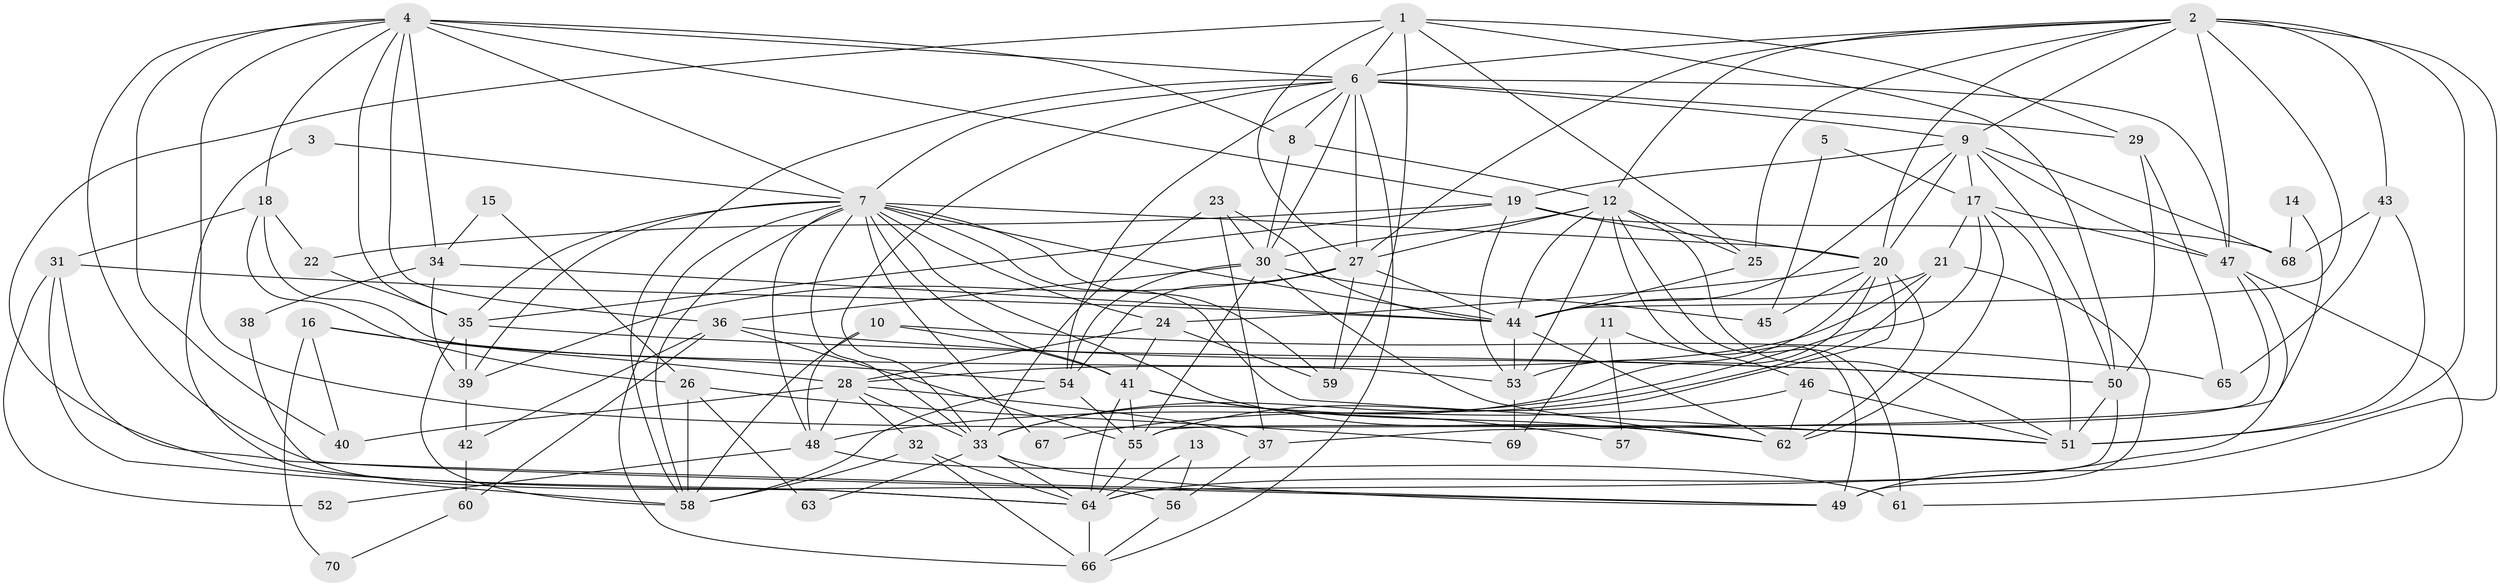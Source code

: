// original degree distribution, {4: 0.3142857142857143, 6: 0.08571428571428572, 2: 0.12142857142857143, 7: 0.04285714285714286, 3: 0.2714285714285714, 9: 0.007142857142857143, 5: 0.15, 8: 0.007142857142857143}
// Generated by graph-tools (version 1.1) at 2025/36/03/09/25 02:36:15]
// undirected, 70 vertices, 194 edges
graph export_dot {
graph [start="1"]
  node [color=gray90,style=filled];
  1;
  2;
  3;
  4;
  5;
  6;
  7;
  8;
  9;
  10;
  11;
  12;
  13;
  14;
  15;
  16;
  17;
  18;
  19;
  20;
  21;
  22;
  23;
  24;
  25;
  26;
  27;
  28;
  29;
  30;
  31;
  32;
  33;
  34;
  35;
  36;
  37;
  38;
  39;
  40;
  41;
  42;
  43;
  44;
  45;
  46;
  47;
  48;
  49;
  50;
  51;
  52;
  53;
  54;
  55;
  56;
  57;
  58;
  59;
  60;
  61;
  62;
  63;
  64;
  65;
  66;
  67;
  68;
  69;
  70;
  1 -- 6 [weight=1.0];
  1 -- 25 [weight=1.0];
  1 -- 27 [weight=2.0];
  1 -- 29 [weight=1.0];
  1 -- 50 [weight=1.0];
  1 -- 59 [weight=1.0];
  1 -- 64 [weight=1.0];
  2 -- 6 [weight=1.0];
  2 -- 9 [weight=1.0];
  2 -- 12 [weight=1.0];
  2 -- 20 [weight=1.0];
  2 -- 25 [weight=2.0];
  2 -- 27 [weight=1.0];
  2 -- 43 [weight=1.0];
  2 -- 44 [weight=1.0];
  2 -- 47 [weight=1.0];
  2 -- 49 [weight=2.0];
  2 -- 51 [weight=2.0];
  3 -- 7 [weight=1.0];
  3 -- 64 [weight=1.0];
  4 -- 6 [weight=1.0];
  4 -- 7 [weight=1.0];
  4 -- 8 [weight=1.0];
  4 -- 18 [weight=1.0];
  4 -- 19 [weight=2.0];
  4 -- 34 [weight=1.0];
  4 -- 35 [weight=1.0];
  4 -- 36 [weight=1.0];
  4 -- 40 [weight=1.0];
  4 -- 49 [weight=1.0];
  4 -- 51 [weight=1.0];
  5 -- 17 [weight=1.0];
  5 -- 45 [weight=1.0];
  6 -- 7 [weight=1.0];
  6 -- 8 [weight=1.0];
  6 -- 9 [weight=1.0];
  6 -- 27 [weight=1.0];
  6 -- 29 [weight=1.0];
  6 -- 30 [weight=1.0];
  6 -- 33 [weight=2.0];
  6 -- 47 [weight=2.0];
  6 -- 54 [weight=1.0];
  6 -- 58 [weight=1.0];
  6 -- 66 [weight=1.0];
  7 -- 20 [weight=1.0];
  7 -- 24 [weight=1.0];
  7 -- 33 [weight=1.0];
  7 -- 35 [weight=1.0];
  7 -- 39 [weight=1.0];
  7 -- 41 [weight=1.0];
  7 -- 44 [weight=1.0];
  7 -- 48 [weight=1.0];
  7 -- 51 [weight=1.0];
  7 -- 58 [weight=1.0];
  7 -- 59 [weight=1.0];
  7 -- 62 [weight=1.0];
  7 -- 66 [weight=1.0];
  7 -- 67 [weight=1.0];
  8 -- 12 [weight=1.0];
  8 -- 30 [weight=3.0];
  9 -- 17 [weight=1.0];
  9 -- 19 [weight=1.0];
  9 -- 20 [weight=1.0];
  9 -- 44 [weight=2.0];
  9 -- 47 [weight=1.0];
  9 -- 50 [weight=1.0];
  9 -- 68 [weight=1.0];
  10 -- 41 [weight=1.0];
  10 -- 48 [weight=2.0];
  10 -- 58 [weight=1.0];
  10 -- 65 [weight=1.0];
  11 -- 46 [weight=1.0];
  11 -- 57 [weight=1.0];
  11 -- 69 [weight=1.0];
  12 -- 25 [weight=1.0];
  12 -- 27 [weight=1.0];
  12 -- 30 [weight=1.0];
  12 -- 44 [weight=1.0];
  12 -- 49 [weight=1.0];
  12 -- 51 [weight=1.0];
  12 -- 53 [weight=1.0];
  12 -- 61 [weight=1.0];
  13 -- 56 [weight=1.0];
  13 -- 64 [weight=1.0];
  14 -- 37 [weight=1.0];
  14 -- 68 [weight=1.0];
  15 -- 26 [weight=1.0];
  15 -- 34 [weight=1.0];
  16 -- 28 [weight=1.0];
  16 -- 40 [weight=1.0];
  16 -- 54 [weight=1.0];
  16 -- 70 [weight=1.0];
  17 -- 21 [weight=1.0];
  17 -- 47 [weight=1.0];
  17 -- 48 [weight=1.0];
  17 -- 51 [weight=1.0];
  17 -- 62 [weight=1.0];
  18 -- 22 [weight=2.0];
  18 -- 26 [weight=1.0];
  18 -- 31 [weight=1.0];
  18 -- 53 [weight=1.0];
  19 -- 20 [weight=1.0];
  19 -- 22 [weight=1.0];
  19 -- 35 [weight=1.0];
  19 -- 53 [weight=1.0];
  19 -- 68 [weight=1.0];
  20 -- 24 [weight=1.0];
  20 -- 33 [weight=1.0];
  20 -- 45 [weight=1.0];
  20 -- 53 [weight=1.0];
  20 -- 55 [weight=1.0];
  20 -- 62 [weight=2.0];
  21 -- 28 [weight=2.0];
  21 -- 33 [weight=1.0];
  21 -- 44 [weight=2.0];
  21 -- 49 [weight=1.0];
  22 -- 35 [weight=1.0];
  23 -- 30 [weight=1.0];
  23 -- 33 [weight=1.0];
  23 -- 37 [weight=1.0];
  23 -- 44 [weight=1.0];
  24 -- 28 [weight=1.0];
  24 -- 41 [weight=1.0];
  24 -- 59 [weight=1.0];
  25 -- 44 [weight=1.0];
  26 -- 58 [weight=1.0];
  26 -- 63 [weight=1.0];
  26 -- 69 [weight=1.0];
  27 -- 39 [weight=1.0];
  27 -- 44 [weight=1.0];
  27 -- 54 [weight=1.0];
  27 -- 59 [weight=1.0];
  28 -- 32 [weight=1.0];
  28 -- 33 [weight=1.0];
  28 -- 37 [weight=1.0];
  28 -- 40 [weight=1.0];
  28 -- 48 [weight=1.0];
  29 -- 50 [weight=1.0];
  29 -- 65 [weight=1.0];
  30 -- 36 [weight=1.0];
  30 -- 45 [weight=1.0];
  30 -- 54 [weight=1.0];
  30 -- 55 [weight=1.0];
  30 -- 62 [weight=1.0];
  31 -- 44 [weight=1.0];
  31 -- 49 [weight=1.0];
  31 -- 52 [weight=1.0];
  31 -- 58 [weight=1.0];
  32 -- 58 [weight=1.0];
  32 -- 64 [weight=1.0];
  32 -- 66 [weight=1.0];
  33 -- 49 [weight=1.0];
  33 -- 63 [weight=1.0];
  33 -- 64 [weight=1.0];
  34 -- 38 [weight=1.0];
  34 -- 39 [weight=1.0];
  34 -- 44 [weight=1.0];
  35 -- 39 [weight=1.0];
  35 -- 50 [weight=1.0];
  35 -- 58 [weight=1.0];
  36 -- 42 [weight=1.0];
  36 -- 50 [weight=1.0];
  36 -- 55 [weight=1.0];
  36 -- 60 [weight=1.0];
  37 -- 56 [weight=1.0];
  38 -- 56 [weight=1.0];
  39 -- 42 [weight=1.0];
  41 -- 55 [weight=1.0];
  41 -- 57 [weight=1.0];
  41 -- 62 [weight=1.0];
  41 -- 64 [weight=3.0];
  42 -- 60 [weight=1.0];
  43 -- 51 [weight=1.0];
  43 -- 65 [weight=1.0];
  43 -- 68 [weight=1.0];
  44 -- 53 [weight=1.0];
  44 -- 62 [weight=1.0];
  46 -- 51 [weight=1.0];
  46 -- 62 [weight=1.0];
  46 -- 67 [weight=1.0];
  47 -- 55 [weight=1.0];
  47 -- 61 [weight=1.0];
  47 -- 64 [weight=1.0];
  48 -- 52 [weight=1.0];
  48 -- 61 [weight=1.0];
  50 -- 51 [weight=1.0];
  50 -- 64 [weight=1.0];
  53 -- 69 [weight=1.0];
  54 -- 55 [weight=1.0];
  54 -- 58 [weight=2.0];
  55 -- 64 [weight=1.0];
  56 -- 66 [weight=1.0];
  60 -- 70 [weight=1.0];
  64 -- 66 [weight=1.0];
}
